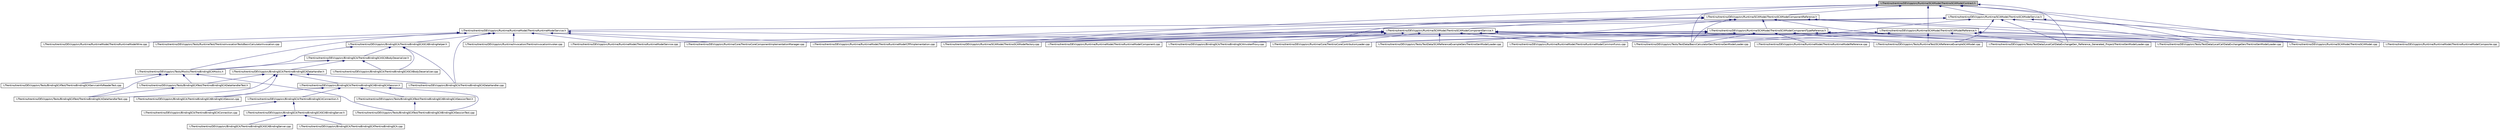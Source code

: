 digraph G
{
  edge [fontname="Helvetica",fontsize="10",labelfontname="Helvetica",labelfontsize="10"];
  node [fontname="Helvetica",fontsize="10",shape=record];
  Node1 [label="I:/Trentino/trentino/DEV/cpp/src/Runtime/SCAModel/TrentinoSCAModelContract.h",height=0.2,width=0.4,color="black", fillcolor="grey75", style="filled" fontcolor="black"];
  Node1 -> Node2 [dir="back",color="midnightblue",fontsize="10",style="solid",fontname="Helvetica"];
  Node2 [label="I:/Trentino/trentino/DEV/cpp/src/Runtime/SCAModel/TrentinoSCAModelService.h",height=0.2,width=0.4,color="black", fillcolor="white", style="filled",URL="$_trentino_s_c_a_model_service_8h.html"];
  Node2 -> Node3 [dir="back",color="midnightblue",fontsize="10",style="solid",fontname="Helvetica"];
  Node3 [label="I:/Trentino/trentino/DEV/cpp/src/Runtime/RuntimeModel/TrentinoRuntimeModelService.h",height=0.2,width=0.4,color="black", fillcolor="white", style="filled",URL="$_trentino_runtime_model_service_8h.html"];
  Node3 -> Node4 [dir="back",color="midnightblue",fontsize="10",style="solid",fontname="Helvetica"];
  Node4 [label="I:/Trentino/trentino/DEV/cpp/src/BindingSCA/TrentinoBindingSCASCABindingHelper.h",height=0.2,width=0.4,color="black", fillcolor="white", style="filled",URL="$_trentino_binding_s_c_a_s_c_a_binding_helper_8h.html"];
  Node4 -> Node5 [dir="back",color="midnightblue",fontsize="10",style="solid",fontname="Helvetica"];
  Node5 [label="I:/Trentino/trentino/DEV/cpp/src/BindingSCA/TrentinoBindingSCASCABodyDeserializer.h",height=0.2,width=0.4,color="black", fillcolor="white", style="filled",URL="$_trentino_binding_s_c_a_s_c_a_body_deserializer_8h.html"];
  Node5 -> Node6 [dir="back",color="midnightblue",fontsize="10",style="solid",fontname="Helvetica"];
  Node6 [label="I:/Trentino/trentino/DEV/cpp/src/BindingSCA/TrentinoBindingSCADataHandler.h",height=0.2,width=0.4,color="black", fillcolor="white", style="filled",URL="$_trentino_binding_s_c_a_data_handler_8h.html"];
  Node6 -> Node7 [dir="back",color="midnightblue",fontsize="10",style="solid",fontname="Helvetica"];
  Node7 [label="I:/Trentino/trentino/DEV/cpp/src/BindingSCA/TrentinoBindingSCABindingSCASession.h",height=0.2,width=0.4,color="black", fillcolor="white", style="filled",URL="$_trentino_binding_s_c_a_binding_s_c_a_session_8h.html"];
  Node7 -> Node8 [dir="back",color="midnightblue",fontsize="10",style="solid",fontname="Helvetica"];
  Node8 [label="I:/Trentino/trentino/DEV/cpp/src/BindingSCA/TrentinoBindingSCABindingSCASession.cpp",height=0.2,width=0.4,color="black", fillcolor="white", style="filled",URL="$_trentino_binding_s_c_a_binding_s_c_a_session_8cpp.html"];
  Node7 -> Node9 [dir="back",color="midnightblue",fontsize="10",style="solid",fontname="Helvetica"];
  Node9 [label="I:/Trentino/trentino/DEV/cpp/src/BindingSCA/TrentinoBindingSCAConnection.h",height=0.2,width=0.4,color="black", fillcolor="white", style="filled",URL="$_trentino_binding_s_c_a_connection_8h.html"];
  Node9 -> Node10 [dir="back",color="midnightblue",fontsize="10",style="solid",fontname="Helvetica"];
  Node10 [label="I:/Trentino/trentino/DEV/cpp/src/BindingSCA/TrentinoBindingSCAConnection.cpp",height=0.2,width=0.4,color="black", fillcolor="white", style="filled",URL="$_trentino_binding_s_c_a_connection_8cpp.html"];
  Node9 -> Node11 [dir="back",color="midnightblue",fontsize="10",style="solid",fontname="Helvetica"];
  Node11 [label="I:/Trentino/trentino/DEV/cpp/src/BindingSCA/TrentinoBindingSCASCABindingServer.h",height=0.2,width=0.4,color="black", fillcolor="white", style="filled",URL="$_trentino_binding_s_c_a_s_c_a_binding_server_8h.html"];
  Node11 -> Node12 [dir="back",color="midnightblue",fontsize="10",style="solid",fontname="Helvetica"];
  Node12 [label="I:/Trentino/trentino/DEV/cpp/src/BindingSCA/TrentinoBindingSCASCABindingServer.cpp",height=0.2,width=0.4,color="black", fillcolor="white", style="filled",URL="$_trentino_binding_s_c_a_s_c_a_binding_server_8cpp.html"];
  Node11 -> Node13 [dir="back",color="midnightblue",fontsize="10",style="solid",fontname="Helvetica"];
  Node13 [label="I:/Trentino/trentino/DEV/cpp/src/BindingSCA/TrentinoBindingSCATrentinoBindingSCA.cpp",height=0.2,width=0.4,color="black", fillcolor="white", style="filled",URL="$_trentino_binding_s_c_a_trentino_binding_s_c_a_8cpp.html"];
  Node7 -> Node14 [dir="back",color="midnightblue",fontsize="10",style="solid",fontname="Helvetica"];
  Node14 [label="I:/Trentino/trentino/DEV/cpp/src/Tests/BindingSCATest/TrentinoBindingSCABindingSCASessionTest.h",height=0.2,width=0.4,color="black", fillcolor="white", style="filled",URL="$_trentino_binding_s_c_a_binding_s_c_a_session_test_8h.html"];
  Node14 -> Node15 [dir="back",color="midnightblue",fontsize="10",style="solid",fontname="Helvetica"];
  Node15 [label="I:/Trentino/trentino/DEV/cpp/src/Tests/BindingSCATest/TrentinoBindingSCABindingSCASessionTest.cpp",height=0.2,width=0.4,color="black", fillcolor="white", style="filled",URL="$_trentino_binding_s_c_a_binding_s_c_a_session_test_8cpp.html"];
  Node7 -> Node15 [dir="back",color="midnightblue",fontsize="10",style="solid",fontname="Helvetica"];
  Node6 -> Node8 [dir="back",color="midnightblue",fontsize="10",style="solid",fontname="Helvetica"];
  Node6 -> Node16 [dir="back",color="midnightblue",fontsize="10",style="solid",fontname="Helvetica"];
  Node16 [label="I:/Trentino/trentino/DEV/cpp/src/BindingSCA/TrentinoBindingSCADataHandler.cpp",height=0.2,width=0.4,color="black", fillcolor="white", style="filled",URL="$_trentino_binding_s_c_a_data_handler_8cpp.html"];
  Node6 -> Node17 [dir="back",color="midnightblue",fontsize="10",style="solid",fontname="Helvetica"];
  Node17 [label="I:/Trentino/trentino/DEV/cpp/src/Tests/BindingSCATest/TrentinoBindingSCADataHandlerTest.h",height=0.2,width=0.4,color="black", fillcolor="white", style="filled",URL="$_trentino_binding_s_c_a_data_handler_test_8h.html"];
  Node17 -> Node18 [dir="back",color="midnightblue",fontsize="10",style="solid",fontname="Helvetica"];
  Node18 [label="I:/Trentino/trentino/DEV/cpp/src/Tests/BindingSCATest/TrentinoBindingSCADataHandlerTest.cpp",height=0.2,width=0.4,color="black", fillcolor="white", style="filled",URL="$_trentino_binding_s_c_a_data_handler_test_8cpp.html"];
  Node6 -> Node18 [dir="back",color="midnightblue",fontsize="10",style="solid",fontname="Helvetica"];
  Node5 -> Node19 [dir="back",color="midnightblue",fontsize="10",style="solid",fontname="Helvetica"];
  Node19 [label="I:/Trentino/trentino/DEV/cpp/src/BindingSCA/TrentinoBindingSCASCABodyDeserializer.cpp",height=0.2,width=0.4,color="black", fillcolor="white", style="filled",URL="$_trentino_binding_s_c_a_s_c_a_body_deserializer_8cpp.html"];
  Node5 -> Node20 [dir="back",color="midnightblue",fontsize="10",style="solid",fontname="Helvetica"];
  Node20 [label="I:/Trentino/trentino/DEV/cpp/src/Tests/Mocks/TrentinoBindingSCAMocks.h",height=0.2,width=0.4,color="black", fillcolor="white", style="filled",URL="$_trentino_binding_s_c_a_mocks_8h.html"];
  Node20 -> Node15 [dir="back",color="midnightblue",fontsize="10",style="solid",fontname="Helvetica"];
  Node20 -> Node17 [dir="back",color="midnightblue",fontsize="10",style="solid",fontname="Helvetica"];
  Node20 -> Node18 [dir="back",color="midnightblue",fontsize="10",style="solid",fontname="Helvetica"];
  Node20 -> Node21 [dir="back",color="midnightblue",fontsize="10",style="solid",fontname="Helvetica"];
  Node21 [label="I:/Trentino/trentino/DEV/cpp/src/Tests/BindingSCATest/TrentinoBindingSCAServiceInfoReaderTest.cpp",height=0.2,width=0.4,color="black", fillcolor="white", style="filled",URL="$_trentino_binding_s_c_a_service_info_reader_test_8cpp.html"];
  Node4 -> Node16 [dir="back",color="midnightblue",fontsize="10",style="solid",fontname="Helvetica"];
  Node4 -> Node19 [dir="back",color="midnightblue",fontsize="10",style="solid",fontname="Helvetica"];
  Node4 -> Node20 [dir="back",color="midnightblue",fontsize="10",style="solid",fontname="Helvetica"];
  Node3 -> Node16 [dir="back",color="midnightblue",fontsize="10",style="solid",fontname="Helvetica"];
  Node3 -> Node22 [dir="back",color="midnightblue",fontsize="10",style="solid",fontname="Helvetica"];
  Node22 [label="I:/Trentino/trentino/DEV/cpp/src/Runtime/Core/TrentinoCoreComponentImplementationManager.cpp",height=0.2,width=0.4,color="black", fillcolor="white", style="filled",URL="$_trentino_core_component_implementation_manager_8cpp.html"];
  Node3 -> Node23 [dir="back",color="midnightblue",fontsize="10",style="solid",fontname="Helvetica"];
  Node23 [label="I:/Trentino/trentino/DEV/cpp/src/Runtime/Core/TrentinoCoreContributionLoader.cpp",height=0.2,width=0.4,color="black", fillcolor="white", style="filled",URL="$_trentino_core_contribution_loader_8cpp.html"];
  Node3 -> Node24 [dir="back",color="midnightblue",fontsize="10",style="solid",fontname="Helvetica"];
  Node24 [label="I:/Trentino/trentino/DEV/cpp/src/Runtime/Invocation/TrentinoInvocationInvoker.cpp",height=0.2,width=0.4,color="black", fillcolor="white", style="filled",URL="$_trentino_invocation_invoker_8cpp.html"];
  Node3 -> Node25 [dir="back",color="midnightblue",fontsize="10",style="solid",fontname="Helvetica"];
  Node25 [label="I:/Trentino/trentino/DEV/cpp/src/Runtime/RuntimeModel/TrentinoRuntimeModelCPPImplementation.cpp",height=0.2,width=0.4,color="black", fillcolor="white", style="filled",URL="$_trentino_runtime_model_c_p_p_implementation_8cpp.html"];
  Node3 -> Node26 [dir="back",color="midnightblue",fontsize="10",style="solid",fontname="Helvetica"];
  Node26 [label="I:/Trentino/trentino/DEV/cpp/src/Runtime/RuntimeModel/TrentinoRuntimeModelService.cpp",height=0.2,width=0.4,color="black", fillcolor="white", style="filled",URL="$_trentino_runtime_model_service_8cpp.html"];
  Node3 -> Node27 [dir="back",color="midnightblue",fontsize="10",style="solid",fontname="Helvetica"];
  Node27 [label="I:/Trentino/trentino/DEV/cpp/src/Runtime/RuntimeModel/TrentinoRuntimeModelWire.cpp",height=0.2,width=0.4,color="black", fillcolor="white", style="filled",URL="$_trentino_runtime_model_wire_8cpp.html"];
  Node3 -> Node20 [dir="back",color="midnightblue",fontsize="10",style="solid",fontname="Helvetica"];
  Node3 -> Node28 [dir="back",color="midnightblue",fontsize="10",style="solid",fontname="Helvetica"];
  Node28 [label="I:/Trentino/trentino/DEV/cpp/src/Tests/RuntimeTest/TrentinoInvocationTestsBasicCalculatorInvocation.cpp",height=0.2,width=0.4,color="black", fillcolor="white", style="filled",URL="$_trentino_invocation_tests_basic_calculator_invocation_8cpp.html"];
  Node2 -> Node29 [dir="back",color="midnightblue",fontsize="10",style="solid",fontname="Helvetica"];
  Node29 [label="I:/Trentino/trentino/DEV/cpp/src/Runtime/RuntimeModel/TrentinoRuntimeModelComposite.cpp",height=0.2,width=0.4,color="black", fillcolor="white", style="filled",URL="$_trentino_runtime_model_composite_8cpp.html"];
  Node2 -> Node30 [dir="back",color="midnightblue",fontsize="10",style="solid",fontname="Helvetica"];
  Node30 [label="I:/Trentino/trentino/DEV/cpp/src/Runtime/SCAModel/TrentinoSCAModel.cpp",height=0.2,width=0.4,color="black", fillcolor="white", style="filled",URL="$_trentino_s_c_a_model_8cpp.html"];
  Node2 -> Node31 [dir="back",color="midnightblue",fontsize="10",style="solid",fontname="Helvetica"];
  Node31 [label="I:/Trentino/trentino/DEV/cpp/src/Runtime/SCAModel/TrentinoSCAModelFactory.cpp",height=0.2,width=0.4,color="black", fillcolor="white", style="filled",URL="$_trentino_s_c_a_model_factory_8cpp.html"];
  Node2 -> Node32 [dir="back",color="midnightblue",fontsize="10",style="solid",fontname="Helvetica"];
  Node32 [label="I:/Trentino/trentino/DEV/cpp/src/Tests/RuntimeTest/SCAReferenceExampleSCAModel.cpp",height=0.2,width=0.4,color="black", fillcolor="white", style="filled",URL="$_s_c_a_reference_example_s_c_a_model_8cpp.html"];
  Node2 -> Node33 [dir="back",color="midnightblue",fontsize="10",style="solid",fontname="Helvetica"];
  Node33 [label="I:/Trentino/trentino/DEV/cpp/src/Tests/TestData/BasicCalculatorGen/TrentinoGenModelLoader.cpp",height=0.2,width=0.4,color="black", fillcolor="white", style="filled",URL="$_basic_calculator_gen_2_trentino_gen_model_loader_8cpp.html"];
  Node2 -> Node34 [dir="back",color="midnightblue",fontsize="10",style="solid",fontname="Helvetica"];
  Node34 [label="I:/Trentino/trentino/DEV/cpp/src/Tests/TestData/LocalCallDataExchangeGen/TrentinoGenModelLoader.cpp",height=0.2,width=0.4,color="black", fillcolor="white", style="filled",URL="$_local_call_data_exchange_gen_2_trentino_gen_model_loader_8cpp.html"];
  Node2 -> Node35 [dir="back",color="midnightblue",fontsize="10",style="solid",fontname="Helvetica"];
  Node35 [label="I:/Trentino/trentino/DEV/cpp/src/Tests/TestData/LocalCallDataExchangeGen_Reference_Generated_Project/TrentinoGenModelLoader.cpp",height=0.2,width=0.4,color="black", fillcolor="white", style="filled",URL="$_local_call_data_exchange_gen___reference___generated___project_2_trentino_gen_model_loader_8cpp.html"];
  Node1 -> Node36 [dir="back",color="midnightblue",fontsize="10",style="solid",fontname="Helvetica"];
  Node36 [label="I:/Trentino/trentino/DEV/cpp/src/Runtime/SCAModel/TrentinoSCAModelComponentService.h",height=0.2,width=0.4,color="black", fillcolor="white", style="filled",URL="$_trentino_s_c_a_model_component_service_8h.html"];
  Node36 -> Node37 [dir="back",color="midnightblue",fontsize="10",style="solid",fontname="Helvetica"];
  Node37 [label="I:/Trentino/trentino/DEV/cpp/src/BindingSCA/TrentinoBindingSCAInvokerProxy.cpp",height=0.2,width=0.4,color="black", fillcolor="white", style="filled",URL="$_trentino_binding_s_c_a_invoker_proxy_8cpp.html"];
  Node36 -> Node22 [dir="back",color="midnightblue",fontsize="10",style="solid",fontname="Helvetica"];
  Node36 -> Node23 [dir="back",color="midnightblue",fontsize="10",style="solid",fontname="Helvetica"];
  Node36 -> Node38 [dir="back",color="midnightblue",fontsize="10",style="solid",fontname="Helvetica"];
  Node38 [label="I:/Trentino/trentino/DEV/cpp/src/Runtime/RuntimeModel/TrentinoRuntimeModelCommonFuncs.cpp",height=0.2,width=0.4,color="black", fillcolor="white", style="filled",URL="$_trentino_runtime_model_common_funcs_8cpp.html"];
  Node36 -> Node39 [dir="back",color="midnightblue",fontsize="10",style="solid",fontname="Helvetica"];
  Node39 [label="I:/Trentino/trentino/DEV/cpp/src/Runtime/RuntimeModel/TrentinoRuntimeModelComponent.cpp",height=0.2,width=0.4,color="black", fillcolor="white", style="filled",URL="$_trentino_runtime_model_component_8cpp.html"];
  Node36 -> Node25 [dir="back",color="midnightblue",fontsize="10",style="solid",fontname="Helvetica"];
  Node36 -> Node26 [dir="back",color="midnightblue",fontsize="10",style="solid",fontname="Helvetica"];
  Node36 -> Node30 [dir="back",color="midnightblue",fontsize="10",style="solid",fontname="Helvetica"];
  Node36 -> Node31 [dir="back",color="midnightblue",fontsize="10",style="solid",fontname="Helvetica"];
  Node36 -> Node32 [dir="back",color="midnightblue",fontsize="10",style="solid",fontname="Helvetica"];
  Node36 -> Node33 [dir="back",color="midnightblue",fontsize="10",style="solid",fontname="Helvetica"];
  Node36 -> Node34 [dir="back",color="midnightblue",fontsize="10",style="solid",fontname="Helvetica"];
  Node36 -> Node35 [dir="back",color="midnightblue",fontsize="10",style="solid",fontname="Helvetica"];
  Node36 -> Node40 [dir="back",color="midnightblue",fontsize="10",style="solid",fontname="Helvetica"];
  Node40 [label="I:/Trentino/trentino/DEV/cpp/src/Tests/TestData/SCAReferenceExampleGen/TrentinoGenModelLoader.cpp",height=0.2,width=0.4,color="black", fillcolor="white", style="filled",URL="$_s_c_a_reference_example_gen_2_trentino_gen_model_loader_8cpp.html"];
  Node1 -> Node41 [dir="back",color="midnightblue",fontsize="10",style="solid",fontname="Helvetica"];
  Node41 [label="I:/Trentino/trentino/DEV/cpp/src/Runtime/SCAModel/TrentinoSCAModelComponentReference.h",height=0.2,width=0.4,color="black", fillcolor="white", style="filled",URL="$_trentino_s_c_a_model_component_reference_8h.html"];
  Node41 -> Node22 [dir="back",color="midnightblue",fontsize="10",style="solid",fontname="Helvetica"];
  Node41 -> Node23 [dir="back",color="midnightblue",fontsize="10",style="solid",fontname="Helvetica"];
  Node41 -> Node42 [dir="back",color="midnightblue",fontsize="10",style="solid",fontname="Helvetica"];
  Node42 [label="I:/Trentino/trentino/DEV/cpp/src/Runtime/SCAModel/TrentinoSCAModelComponentTypeReference.h",height=0.2,width=0.4,color="black", fillcolor="white", style="filled",URL="$_trentino_s_c_a_model_component_type_reference_8h.html"];
  Node42 -> Node23 [dir="back",color="midnightblue",fontsize="10",style="solid",fontname="Helvetica"];
  Node42 -> Node38 [dir="back",color="midnightblue",fontsize="10",style="solid",fontname="Helvetica"];
  Node42 -> Node25 [dir="back",color="midnightblue",fontsize="10",style="solid",fontname="Helvetica"];
  Node42 -> Node43 [dir="back",color="midnightblue",fontsize="10",style="solid",fontname="Helvetica"];
  Node43 [label="I:/Trentino/trentino/DEV/cpp/src/Runtime/RuntimeModel/TrentinoRuntimeModelReference.cpp",height=0.2,width=0.4,color="black", fillcolor="white", style="filled",URL="$_trentino_runtime_model_reference_8cpp.html"];
  Node42 -> Node30 [dir="back",color="midnightblue",fontsize="10",style="solid",fontname="Helvetica"];
  Node42 -> Node31 [dir="back",color="midnightblue",fontsize="10",style="solid",fontname="Helvetica"];
  Node42 -> Node32 [dir="back",color="midnightblue",fontsize="10",style="solid",fontname="Helvetica"];
  Node42 -> Node33 [dir="back",color="midnightblue",fontsize="10",style="solid",fontname="Helvetica"];
  Node42 -> Node34 [dir="back",color="midnightblue",fontsize="10",style="solid",fontname="Helvetica"];
  Node42 -> Node35 [dir="back",color="midnightblue",fontsize="10",style="solid",fontname="Helvetica"];
  Node41 -> Node30 [dir="back",color="midnightblue",fontsize="10",style="solid",fontname="Helvetica"];
  Node41 -> Node31 [dir="back",color="midnightblue",fontsize="10",style="solid",fontname="Helvetica"];
  Node41 -> Node33 [dir="back",color="midnightblue",fontsize="10",style="solid",fontname="Helvetica"];
  Node41 -> Node34 [dir="back",color="midnightblue",fontsize="10",style="solid",fontname="Helvetica"];
  Node41 -> Node35 [dir="back",color="midnightblue",fontsize="10",style="solid",fontname="Helvetica"];
  Node41 -> Node40 [dir="back",color="midnightblue",fontsize="10",style="solid",fontname="Helvetica"];
  Node1 -> Node44 [dir="back",color="midnightblue",fontsize="10",style="solid",fontname="Helvetica"];
  Node44 [label="I:/Trentino/trentino/DEV/cpp/src/Runtime/SCAModel/TrentinoSCAModelReference.h",height=0.2,width=0.4,color="black", fillcolor="white", style="filled",URL="$_trentino_s_c_a_model_reference_8h.html"];
  Node44 -> Node23 [dir="back",color="midnightblue",fontsize="10",style="solid",fontname="Helvetica"];
  Node44 -> Node29 [dir="back",color="midnightblue",fontsize="10",style="solid",fontname="Helvetica"];
  Node44 -> Node30 [dir="back",color="midnightblue",fontsize="10",style="solid",fontname="Helvetica"];
  Node44 -> Node31 [dir="back",color="midnightblue",fontsize="10",style="solid",fontname="Helvetica"];
  Node44 -> Node32 [dir="back",color="midnightblue",fontsize="10",style="solid",fontname="Helvetica"];
  Node44 -> Node33 [dir="back",color="midnightblue",fontsize="10",style="solid",fontname="Helvetica"];
  Node44 -> Node34 [dir="back",color="midnightblue",fontsize="10",style="solid",fontname="Helvetica"];
  Node44 -> Node35 [dir="back",color="midnightblue",fontsize="10",style="solid",fontname="Helvetica"];
  Node1 -> Node30 [dir="back",color="midnightblue",fontsize="10",style="solid",fontname="Helvetica"];
  Node1 -> Node31 [dir="back",color="midnightblue",fontsize="10",style="solid",fontname="Helvetica"];
  Node1 -> Node33 [dir="back",color="midnightblue",fontsize="10",style="solid",fontname="Helvetica"];
  Node1 -> Node34 [dir="back",color="midnightblue",fontsize="10",style="solid",fontname="Helvetica"];
  Node1 -> Node35 [dir="back",color="midnightblue",fontsize="10",style="solid",fontname="Helvetica"];
}
